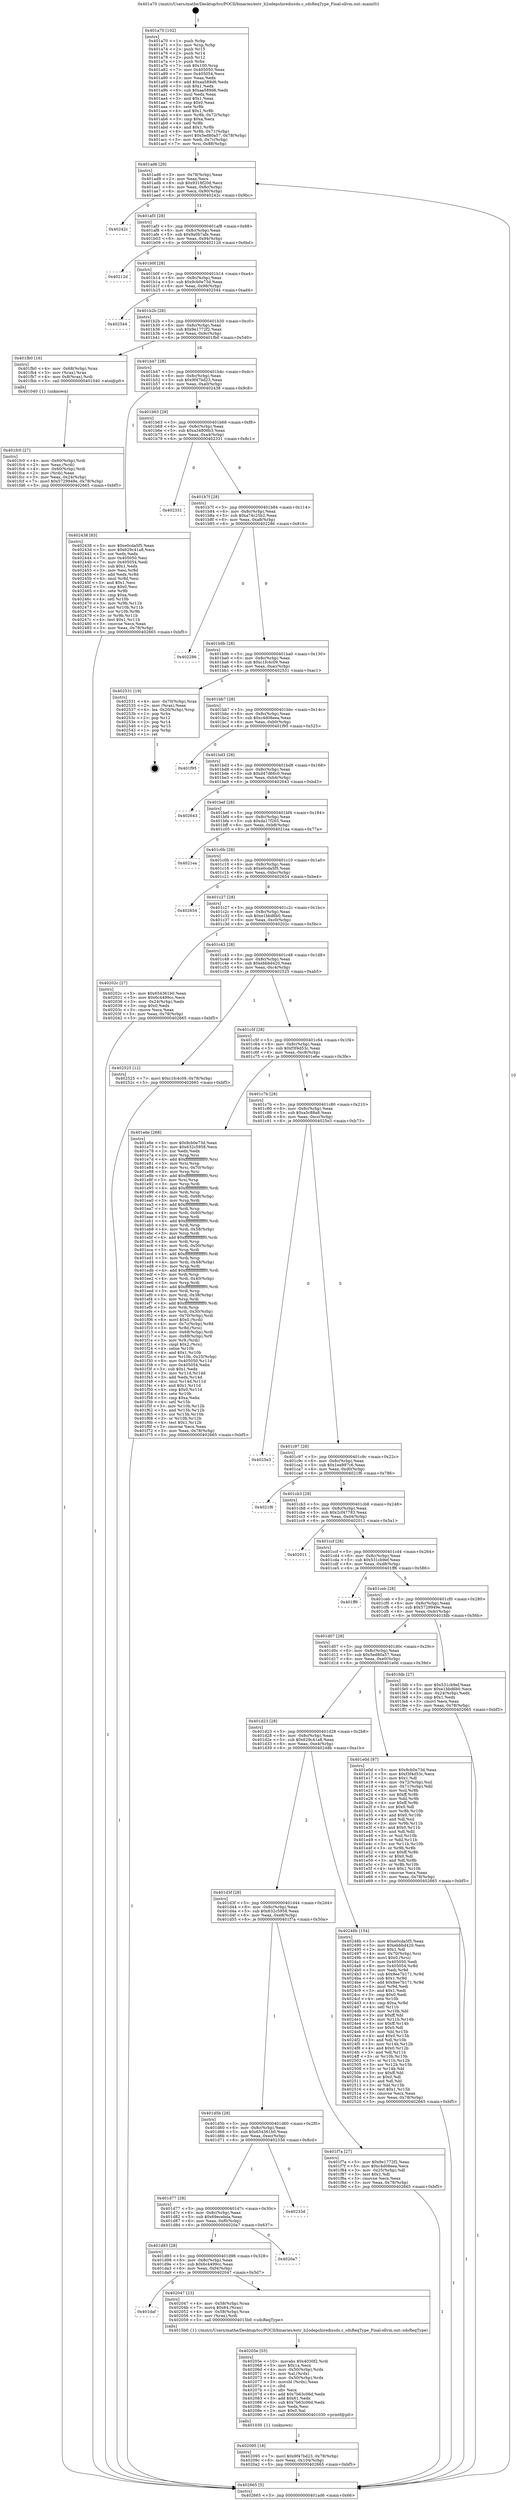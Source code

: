 digraph "0x401a70" {
  label = "0x401a70 (/mnt/c/Users/mathe/Desktop/tcc/POCII/binaries/extr_h2odepshiredissds.c_sdsReqType_Final-ollvm.out::main(0))"
  labelloc = "t"
  node[shape=record]

  Entry [label="",width=0.3,height=0.3,shape=circle,fillcolor=black,style=filled]
  "0x401ad6" [label="{
     0x401ad6 [29]\l
     | [instrs]\l
     &nbsp;&nbsp;0x401ad6 \<+3\>: mov -0x78(%rbp),%eax\l
     &nbsp;&nbsp;0x401ad9 \<+2\>: mov %eax,%ecx\l
     &nbsp;&nbsp;0x401adb \<+6\>: sub $0x9318f20d,%ecx\l
     &nbsp;&nbsp;0x401ae1 \<+6\>: mov %eax,-0x8c(%rbp)\l
     &nbsp;&nbsp;0x401ae7 \<+6\>: mov %ecx,-0x90(%rbp)\l
     &nbsp;&nbsp;0x401aed \<+6\>: je 000000000040242c \<main+0x9bc\>\l
  }"]
  "0x40242c" [label="{
     0x40242c\l
  }", style=dashed]
  "0x401af3" [label="{
     0x401af3 [28]\l
     | [instrs]\l
     &nbsp;&nbsp;0x401af3 \<+5\>: jmp 0000000000401af8 \<main+0x88\>\l
     &nbsp;&nbsp;0x401af8 \<+6\>: mov -0x8c(%rbp),%eax\l
     &nbsp;&nbsp;0x401afe \<+5\>: sub $0x9a0b7afe,%eax\l
     &nbsp;&nbsp;0x401b03 \<+6\>: mov %eax,-0x94(%rbp)\l
     &nbsp;&nbsp;0x401b09 \<+6\>: je 000000000040212d \<main+0x6bd\>\l
  }"]
  Exit [label="",width=0.3,height=0.3,shape=circle,fillcolor=black,style=filled,peripheries=2]
  "0x40212d" [label="{
     0x40212d\l
  }", style=dashed]
  "0x401b0f" [label="{
     0x401b0f [28]\l
     | [instrs]\l
     &nbsp;&nbsp;0x401b0f \<+5\>: jmp 0000000000401b14 \<main+0xa4\>\l
     &nbsp;&nbsp;0x401b14 \<+6\>: mov -0x8c(%rbp),%eax\l
     &nbsp;&nbsp;0x401b1a \<+5\>: sub $0x9cb0e73d,%eax\l
     &nbsp;&nbsp;0x401b1f \<+6\>: mov %eax,-0x98(%rbp)\l
     &nbsp;&nbsp;0x401b25 \<+6\>: je 0000000000402544 \<main+0xad4\>\l
  }"]
  "0x402095" [label="{
     0x402095 [18]\l
     | [instrs]\l
     &nbsp;&nbsp;0x402095 \<+7\>: movl $0x9f47bd23,-0x78(%rbp)\l
     &nbsp;&nbsp;0x40209c \<+6\>: mov %eax,-0x104(%rbp)\l
     &nbsp;&nbsp;0x4020a2 \<+5\>: jmp 0000000000402665 \<main+0xbf5\>\l
  }"]
  "0x402544" [label="{
     0x402544\l
  }", style=dashed]
  "0x401b2b" [label="{
     0x401b2b [28]\l
     | [instrs]\l
     &nbsp;&nbsp;0x401b2b \<+5\>: jmp 0000000000401b30 \<main+0xc0\>\l
     &nbsp;&nbsp;0x401b30 \<+6\>: mov -0x8c(%rbp),%eax\l
     &nbsp;&nbsp;0x401b36 \<+5\>: sub $0x9e1772f2,%eax\l
     &nbsp;&nbsp;0x401b3b \<+6\>: mov %eax,-0x9c(%rbp)\l
     &nbsp;&nbsp;0x401b41 \<+6\>: je 0000000000401fb0 \<main+0x540\>\l
  }"]
  "0x40205e" [label="{
     0x40205e [55]\l
     | [instrs]\l
     &nbsp;&nbsp;0x40205e \<+10\>: movabs $0x4030f2,%rdi\l
     &nbsp;&nbsp;0x402068 \<+5\>: mov $0x1a,%ecx\l
     &nbsp;&nbsp;0x40206d \<+4\>: mov -0x50(%rbp),%rdx\l
     &nbsp;&nbsp;0x402071 \<+2\>: mov %al,(%rdx)\l
     &nbsp;&nbsp;0x402073 \<+4\>: mov -0x50(%rbp),%rdx\l
     &nbsp;&nbsp;0x402077 \<+3\>: movsbl (%rdx),%eax\l
     &nbsp;&nbsp;0x40207a \<+1\>: cltd\l
     &nbsp;&nbsp;0x40207b \<+2\>: idiv %ecx\l
     &nbsp;&nbsp;0x40207d \<+6\>: add $0x7b63c06d,%edx\l
     &nbsp;&nbsp;0x402083 \<+3\>: add $0x61,%edx\l
     &nbsp;&nbsp;0x402086 \<+6\>: sub $0x7b63c06d,%edx\l
     &nbsp;&nbsp;0x40208c \<+2\>: mov %edx,%esi\l
     &nbsp;&nbsp;0x40208e \<+2\>: mov $0x0,%al\l
     &nbsp;&nbsp;0x402090 \<+5\>: call 0000000000401030 \<printf@plt\>\l
     | [calls]\l
     &nbsp;&nbsp;0x401030 \{1\} (unknown)\l
  }"]
  "0x401fb0" [label="{
     0x401fb0 [16]\l
     | [instrs]\l
     &nbsp;&nbsp;0x401fb0 \<+4\>: mov -0x68(%rbp),%rax\l
     &nbsp;&nbsp;0x401fb4 \<+3\>: mov (%rax),%rax\l
     &nbsp;&nbsp;0x401fb7 \<+4\>: mov 0x8(%rax),%rdi\l
     &nbsp;&nbsp;0x401fbb \<+5\>: call 0000000000401040 \<atoi@plt\>\l
     | [calls]\l
     &nbsp;&nbsp;0x401040 \{1\} (unknown)\l
  }"]
  "0x401b47" [label="{
     0x401b47 [28]\l
     | [instrs]\l
     &nbsp;&nbsp;0x401b47 \<+5\>: jmp 0000000000401b4c \<main+0xdc\>\l
     &nbsp;&nbsp;0x401b4c \<+6\>: mov -0x8c(%rbp),%eax\l
     &nbsp;&nbsp;0x401b52 \<+5\>: sub $0x9f47bd23,%eax\l
     &nbsp;&nbsp;0x401b57 \<+6\>: mov %eax,-0xa0(%rbp)\l
     &nbsp;&nbsp;0x401b5d \<+6\>: je 0000000000402438 \<main+0x9c8\>\l
  }"]
  "0x401daf" [label="{
     0x401daf\l
  }", style=dashed]
  "0x402438" [label="{
     0x402438 [83]\l
     | [instrs]\l
     &nbsp;&nbsp;0x402438 \<+5\>: mov $0xe0cda5f5,%eax\l
     &nbsp;&nbsp;0x40243d \<+5\>: mov $0x629c41a8,%ecx\l
     &nbsp;&nbsp;0x402442 \<+2\>: xor %edx,%edx\l
     &nbsp;&nbsp;0x402444 \<+7\>: mov 0x405050,%esi\l
     &nbsp;&nbsp;0x40244b \<+7\>: mov 0x405054,%edi\l
     &nbsp;&nbsp;0x402452 \<+3\>: sub $0x1,%edx\l
     &nbsp;&nbsp;0x402455 \<+3\>: mov %esi,%r8d\l
     &nbsp;&nbsp;0x402458 \<+3\>: add %edx,%r8d\l
     &nbsp;&nbsp;0x40245b \<+4\>: imul %r8d,%esi\l
     &nbsp;&nbsp;0x40245f \<+3\>: and $0x1,%esi\l
     &nbsp;&nbsp;0x402462 \<+3\>: cmp $0x0,%esi\l
     &nbsp;&nbsp;0x402465 \<+4\>: sete %r9b\l
     &nbsp;&nbsp;0x402469 \<+3\>: cmp $0xa,%edi\l
     &nbsp;&nbsp;0x40246c \<+4\>: setl %r10b\l
     &nbsp;&nbsp;0x402470 \<+3\>: mov %r9b,%r11b\l
     &nbsp;&nbsp;0x402473 \<+3\>: and %r10b,%r11b\l
     &nbsp;&nbsp;0x402476 \<+3\>: xor %r10b,%r9b\l
     &nbsp;&nbsp;0x402479 \<+3\>: or %r9b,%r11b\l
     &nbsp;&nbsp;0x40247c \<+4\>: test $0x1,%r11b\l
     &nbsp;&nbsp;0x402480 \<+3\>: cmovne %ecx,%eax\l
     &nbsp;&nbsp;0x402483 \<+3\>: mov %eax,-0x78(%rbp)\l
     &nbsp;&nbsp;0x402486 \<+5\>: jmp 0000000000402665 \<main+0xbf5\>\l
  }"]
  "0x401b63" [label="{
     0x401b63 [28]\l
     | [instrs]\l
     &nbsp;&nbsp;0x401b63 \<+5\>: jmp 0000000000401b68 \<main+0xf8\>\l
     &nbsp;&nbsp;0x401b68 \<+6\>: mov -0x8c(%rbp),%eax\l
     &nbsp;&nbsp;0x401b6e \<+5\>: sub $0xa34806b3,%eax\l
     &nbsp;&nbsp;0x401b73 \<+6\>: mov %eax,-0xa4(%rbp)\l
     &nbsp;&nbsp;0x401b79 \<+6\>: je 0000000000402331 \<main+0x8c1\>\l
  }"]
  "0x402047" [label="{
     0x402047 [23]\l
     | [instrs]\l
     &nbsp;&nbsp;0x402047 \<+4\>: mov -0x58(%rbp),%rax\l
     &nbsp;&nbsp;0x40204b \<+7\>: movq $0x64,(%rax)\l
     &nbsp;&nbsp;0x402052 \<+4\>: mov -0x58(%rbp),%rax\l
     &nbsp;&nbsp;0x402056 \<+3\>: mov (%rax),%rdi\l
     &nbsp;&nbsp;0x402059 \<+5\>: call 00000000004015b0 \<sdsReqType\>\l
     | [calls]\l
     &nbsp;&nbsp;0x4015b0 \{1\} (/mnt/c/Users/mathe/Desktop/tcc/POCII/binaries/extr_h2odepshiredissds.c_sdsReqType_Final-ollvm.out::sdsReqType)\l
  }"]
  "0x402331" [label="{
     0x402331\l
  }", style=dashed]
  "0x401b7f" [label="{
     0x401b7f [28]\l
     | [instrs]\l
     &nbsp;&nbsp;0x401b7f \<+5\>: jmp 0000000000401b84 \<main+0x114\>\l
     &nbsp;&nbsp;0x401b84 \<+6\>: mov -0x8c(%rbp),%eax\l
     &nbsp;&nbsp;0x401b8a \<+5\>: sub $0xa74c25b2,%eax\l
     &nbsp;&nbsp;0x401b8f \<+6\>: mov %eax,-0xa8(%rbp)\l
     &nbsp;&nbsp;0x401b95 \<+6\>: je 0000000000402286 \<main+0x816\>\l
  }"]
  "0x401d93" [label="{
     0x401d93 [28]\l
     | [instrs]\l
     &nbsp;&nbsp;0x401d93 \<+5\>: jmp 0000000000401d98 \<main+0x328\>\l
     &nbsp;&nbsp;0x401d98 \<+6\>: mov -0x8c(%rbp),%eax\l
     &nbsp;&nbsp;0x401d9e \<+5\>: sub $0x6c4499cc,%eax\l
     &nbsp;&nbsp;0x401da3 \<+6\>: mov %eax,-0xf4(%rbp)\l
     &nbsp;&nbsp;0x401da9 \<+6\>: je 0000000000402047 \<main+0x5d7\>\l
  }"]
  "0x402286" [label="{
     0x402286\l
  }", style=dashed]
  "0x401b9b" [label="{
     0x401b9b [28]\l
     | [instrs]\l
     &nbsp;&nbsp;0x401b9b \<+5\>: jmp 0000000000401ba0 \<main+0x130\>\l
     &nbsp;&nbsp;0x401ba0 \<+6\>: mov -0x8c(%rbp),%eax\l
     &nbsp;&nbsp;0x401ba6 \<+5\>: sub $0xc1fc4c09,%eax\l
     &nbsp;&nbsp;0x401bab \<+6\>: mov %eax,-0xac(%rbp)\l
     &nbsp;&nbsp;0x401bb1 \<+6\>: je 0000000000402531 \<main+0xac1\>\l
  }"]
  "0x4020a7" [label="{
     0x4020a7\l
  }", style=dashed]
  "0x402531" [label="{
     0x402531 [19]\l
     | [instrs]\l
     &nbsp;&nbsp;0x402531 \<+4\>: mov -0x70(%rbp),%rax\l
     &nbsp;&nbsp;0x402535 \<+2\>: mov (%rax),%eax\l
     &nbsp;&nbsp;0x402537 \<+4\>: lea -0x20(%rbp),%rsp\l
     &nbsp;&nbsp;0x40253b \<+1\>: pop %rbx\l
     &nbsp;&nbsp;0x40253c \<+2\>: pop %r12\l
     &nbsp;&nbsp;0x40253e \<+2\>: pop %r14\l
     &nbsp;&nbsp;0x402540 \<+2\>: pop %r15\l
     &nbsp;&nbsp;0x402542 \<+1\>: pop %rbp\l
     &nbsp;&nbsp;0x402543 \<+1\>: ret\l
  }"]
  "0x401bb7" [label="{
     0x401bb7 [28]\l
     | [instrs]\l
     &nbsp;&nbsp;0x401bb7 \<+5\>: jmp 0000000000401bbc \<main+0x14c\>\l
     &nbsp;&nbsp;0x401bbc \<+6\>: mov -0x8c(%rbp),%eax\l
     &nbsp;&nbsp;0x401bc2 \<+5\>: sub $0xc4d08eea,%eax\l
     &nbsp;&nbsp;0x401bc7 \<+6\>: mov %eax,-0xb0(%rbp)\l
     &nbsp;&nbsp;0x401bcd \<+6\>: je 0000000000401f95 \<main+0x525\>\l
  }"]
  "0x401d77" [label="{
     0x401d77 [28]\l
     | [instrs]\l
     &nbsp;&nbsp;0x401d77 \<+5\>: jmp 0000000000401d7c \<main+0x30c\>\l
     &nbsp;&nbsp;0x401d7c \<+6\>: mov -0x8c(%rbp),%eax\l
     &nbsp;&nbsp;0x401d82 \<+5\>: sub $0x69ecebda,%eax\l
     &nbsp;&nbsp;0x401d87 \<+6\>: mov %eax,-0xf0(%rbp)\l
     &nbsp;&nbsp;0x401d8d \<+6\>: je 00000000004020a7 \<main+0x637\>\l
  }"]
  "0x401f95" [label="{
     0x401f95\l
  }", style=dashed]
  "0x401bd3" [label="{
     0x401bd3 [28]\l
     | [instrs]\l
     &nbsp;&nbsp;0x401bd3 \<+5\>: jmp 0000000000401bd8 \<main+0x168\>\l
     &nbsp;&nbsp;0x401bd8 \<+6\>: mov -0x8c(%rbp),%eax\l
     &nbsp;&nbsp;0x401bde \<+5\>: sub $0xd47d66c0,%eax\l
     &nbsp;&nbsp;0x401be3 \<+6\>: mov %eax,-0xb4(%rbp)\l
     &nbsp;&nbsp;0x401be9 \<+6\>: je 0000000000402643 \<main+0xbd3\>\l
  }"]
  "0x40233d" [label="{
     0x40233d\l
  }", style=dashed]
  "0x402643" [label="{
     0x402643\l
  }", style=dashed]
  "0x401bef" [label="{
     0x401bef [28]\l
     | [instrs]\l
     &nbsp;&nbsp;0x401bef \<+5\>: jmp 0000000000401bf4 \<main+0x184\>\l
     &nbsp;&nbsp;0x401bf4 \<+6\>: mov -0x8c(%rbp),%eax\l
     &nbsp;&nbsp;0x401bfa \<+5\>: sub $0xda17f265,%eax\l
     &nbsp;&nbsp;0x401bff \<+6\>: mov %eax,-0xb8(%rbp)\l
     &nbsp;&nbsp;0x401c05 \<+6\>: je 00000000004021ea \<main+0x77a\>\l
  }"]
  "0x401fc0" [label="{
     0x401fc0 [27]\l
     | [instrs]\l
     &nbsp;&nbsp;0x401fc0 \<+4\>: mov -0x60(%rbp),%rdi\l
     &nbsp;&nbsp;0x401fc4 \<+2\>: mov %eax,(%rdi)\l
     &nbsp;&nbsp;0x401fc6 \<+4\>: mov -0x60(%rbp),%rdi\l
     &nbsp;&nbsp;0x401fca \<+2\>: mov (%rdi),%eax\l
     &nbsp;&nbsp;0x401fcc \<+3\>: mov %eax,-0x24(%rbp)\l
     &nbsp;&nbsp;0x401fcf \<+7\>: movl $0x5729949e,-0x78(%rbp)\l
     &nbsp;&nbsp;0x401fd6 \<+5\>: jmp 0000000000402665 \<main+0xbf5\>\l
  }"]
  "0x4021ea" [label="{
     0x4021ea\l
  }", style=dashed]
  "0x401c0b" [label="{
     0x401c0b [28]\l
     | [instrs]\l
     &nbsp;&nbsp;0x401c0b \<+5\>: jmp 0000000000401c10 \<main+0x1a0\>\l
     &nbsp;&nbsp;0x401c10 \<+6\>: mov -0x8c(%rbp),%eax\l
     &nbsp;&nbsp;0x401c16 \<+5\>: sub $0xe0cda5f5,%eax\l
     &nbsp;&nbsp;0x401c1b \<+6\>: mov %eax,-0xbc(%rbp)\l
     &nbsp;&nbsp;0x401c21 \<+6\>: je 0000000000402654 \<main+0xbe4\>\l
  }"]
  "0x401d5b" [label="{
     0x401d5b [28]\l
     | [instrs]\l
     &nbsp;&nbsp;0x401d5b \<+5\>: jmp 0000000000401d60 \<main+0x2f0\>\l
     &nbsp;&nbsp;0x401d60 \<+6\>: mov -0x8c(%rbp),%eax\l
     &nbsp;&nbsp;0x401d66 \<+5\>: sub $0x654361b0,%eax\l
     &nbsp;&nbsp;0x401d6b \<+6\>: mov %eax,-0xec(%rbp)\l
     &nbsp;&nbsp;0x401d71 \<+6\>: je 000000000040233d \<main+0x8cd\>\l
  }"]
  "0x402654" [label="{
     0x402654\l
  }", style=dashed]
  "0x401c27" [label="{
     0x401c27 [28]\l
     | [instrs]\l
     &nbsp;&nbsp;0x401c27 \<+5\>: jmp 0000000000401c2c \<main+0x1bc\>\l
     &nbsp;&nbsp;0x401c2c \<+6\>: mov -0x8c(%rbp),%eax\l
     &nbsp;&nbsp;0x401c32 \<+5\>: sub $0xe1bbd6b0,%eax\l
     &nbsp;&nbsp;0x401c37 \<+6\>: mov %eax,-0xc0(%rbp)\l
     &nbsp;&nbsp;0x401c3d \<+6\>: je 000000000040202c \<main+0x5bc\>\l
  }"]
  "0x401f7a" [label="{
     0x401f7a [27]\l
     | [instrs]\l
     &nbsp;&nbsp;0x401f7a \<+5\>: mov $0x9e1772f2,%eax\l
     &nbsp;&nbsp;0x401f7f \<+5\>: mov $0xc4d08eea,%ecx\l
     &nbsp;&nbsp;0x401f84 \<+3\>: mov -0x25(%rbp),%dl\l
     &nbsp;&nbsp;0x401f87 \<+3\>: test $0x1,%dl\l
     &nbsp;&nbsp;0x401f8a \<+3\>: cmovne %ecx,%eax\l
     &nbsp;&nbsp;0x401f8d \<+3\>: mov %eax,-0x78(%rbp)\l
     &nbsp;&nbsp;0x401f90 \<+5\>: jmp 0000000000402665 \<main+0xbf5\>\l
  }"]
  "0x40202c" [label="{
     0x40202c [27]\l
     | [instrs]\l
     &nbsp;&nbsp;0x40202c \<+5\>: mov $0x654361b0,%eax\l
     &nbsp;&nbsp;0x402031 \<+5\>: mov $0x6c4499cc,%ecx\l
     &nbsp;&nbsp;0x402036 \<+3\>: mov -0x24(%rbp),%edx\l
     &nbsp;&nbsp;0x402039 \<+3\>: cmp $0x0,%edx\l
     &nbsp;&nbsp;0x40203c \<+3\>: cmove %ecx,%eax\l
     &nbsp;&nbsp;0x40203f \<+3\>: mov %eax,-0x78(%rbp)\l
     &nbsp;&nbsp;0x402042 \<+5\>: jmp 0000000000402665 \<main+0xbf5\>\l
  }"]
  "0x401c43" [label="{
     0x401c43 [28]\l
     | [instrs]\l
     &nbsp;&nbsp;0x401c43 \<+5\>: jmp 0000000000401c48 \<main+0x1d8\>\l
     &nbsp;&nbsp;0x401c48 \<+6\>: mov -0x8c(%rbp),%eax\l
     &nbsp;&nbsp;0x401c4e \<+5\>: sub $0xebbbd420,%eax\l
     &nbsp;&nbsp;0x401c53 \<+6\>: mov %eax,-0xc4(%rbp)\l
     &nbsp;&nbsp;0x401c59 \<+6\>: je 0000000000402525 \<main+0xab5\>\l
  }"]
  "0x401d3f" [label="{
     0x401d3f [28]\l
     | [instrs]\l
     &nbsp;&nbsp;0x401d3f \<+5\>: jmp 0000000000401d44 \<main+0x2d4\>\l
     &nbsp;&nbsp;0x401d44 \<+6\>: mov -0x8c(%rbp),%eax\l
     &nbsp;&nbsp;0x401d4a \<+5\>: sub $0x632c5958,%eax\l
     &nbsp;&nbsp;0x401d4f \<+6\>: mov %eax,-0xe8(%rbp)\l
     &nbsp;&nbsp;0x401d55 \<+6\>: je 0000000000401f7a \<main+0x50a\>\l
  }"]
  "0x402525" [label="{
     0x402525 [12]\l
     | [instrs]\l
     &nbsp;&nbsp;0x402525 \<+7\>: movl $0xc1fc4c09,-0x78(%rbp)\l
     &nbsp;&nbsp;0x40252c \<+5\>: jmp 0000000000402665 \<main+0xbf5\>\l
  }"]
  "0x401c5f" [label="{
     0x401c5f [28]\l
     | [instrs]\l
     &nbsp;&nbsp;0x401c5f \<+5\>: jmp 0000000000401c64 \<main+0x1f4\>\l
     &nbsp;&nbsp;0x401c64 \<+6\>: mov -0x8c(%rbp),%eax\l
     &nbsp;&nbsp;0x401c6a \<+5\>: sub $0xf3f4d53c,%eax\l
     &nbsp;&nbsp;0x401c6f \<+6\>: mov %eax,-0xc8(%rbp)\l
     &nbsp;&nbsp;0x401c75 \<+6\>: je 0000000000401e6e \<main+0x3fe\>\l
  }"]
  "0x40248b" [label="{
     0x40248b [154]\l
     | [instrs]\l
     &nbsp;&nbsp;0x40248b \<+5\>: mov $0xe0cda5f5,%eax\l
     &nbsp;&nbsp;0x402490 \<+5\>: mov $0xebbbd420,%ecx\l
     &nbsp;&nbsp;0x402495 \<+2\>: mov $0x1,%dl\l
     &nbsp;&nbsp;0x402497 \<+4\>: mov -0x70(%rbp),%rsi\l
     &nbsp;&nbsp;0x40249b \<+6\>: movl $0x0,(%rsi)\l
     &nbsp;&nbsp;0x4024a1 \<+7\>: mov 0x405050,%edi\l
     &nbsp;&nbsp;0x4024a8 \<+8\>: mov 0x405054,%r8d\l
     &nbsp;&nbsp;0x4024b0 \<+3\>: mov %edi,%r9d\l
     &nbsp;&nbsp;0x4024b3 \<+7\>: sub $0x8ee7b171,%r9d\l
     &nbsp;&nbsp;0x4024ba \<+4\>: sub $0x1,%r9d\l
     &nbsp;&nbsp;0x4024be \<+7\>: add $0x8ee7b171,%r9d\l
     &nbsp;&nbsp;0x4024c5 \<+4\>: imul %r9d,%edi\l
     &nbsp;&nbsp;0x4024c9 \<+3\>: and $0x1,%edi\l
     &nbsp;&nbsp;0x4024cc \<+3\>: cmp $0x0,%edi\l
     &nbsp;&nbsp;0x4024cf \<+4\>: sete %r10b\l
     &nbsp;&nbsp;0x4024d3 \<+4\>: cmp $0xa,%r8d\l
     &nbsp;&nbsp;0x4024d7 \<+4\>: setl %r11b\l
     &nbsp;&nbsp;0x4024db \<+3\>: mov %r10b,%bl\l
     &nbsp;&nbsp;0x4024de \<+3\>: xor $0xff,%bl\l
     &nbsp;&nbsp;0x4024e1 \<+3\>: mov %r11b,%r14b\l
     &nbsp;&nbsp;0x4024e4 \<+4\>: xor $0xff,%r14b\l
     &nbsp;&nbsp;0x4024e8 \<+3\>: xor $0x0,%dl\l
     &nbsp;&nbsp;0x4024eb \<+3\>: mov %bl,%r15b\l
     &nbsp;&nbsp;0x4024ee \<+4\>: and $0x0,%r15b\l
     &nbsp;&nbsp;0x4024f2 \<+3\>: and %dl,%r10b\l
     &nbsp;&nbsp;0x4024f5 \<+3\>: mov %r14b,%r12b\l
     &nbsp;&nbsp;0x4024f8 \<+4\>: and $0x0,%r12b\l
     &nbsp;&nbsp;0x4024fc \<+3\>: and %dl,%r11b\l
     &nbsp;&nbsp;0x4024ff \<+3\>: or %r10b,%r15b\l
     &nbsp;&nbsp;0x402502 \<+3\>: or %r11b,%r12b\l
     &nbsp;&nbsp;0x402505 \<+3\>: xor %r12b,%r15b\l
     &nbsp;&nbsp;0x402508 \<+3\>: or %r14b,%bl\l
     &nbsp;&nbsp;0x40250b \<+3\>: xor $0xff,%bl\l
     &nbsp;&nbsp;0x40250e \<+3\>: or $0x0,%dl\l
     &nbsp;&nbsp;0x402511 \<+2\>: and %dl,%bl\l
     &nbsp;&nbsp;0x402513 \<+3\>: or %bl,%r15b\l
     &nbsp;&nbsp;0x402516 \<+4\>: test $0x1,%r15b\l
     &nbsp;&nbsp;0x40251a \<+3\>: cmovne %ecx,%eax\l
     &nbsp;&nbsp;0x40251d \<+3\>: mov %eax,-0x78(%rbp)\l
     &nbsp;&nbsp;0x402520 \<+5\>: jmp 0000000000402665 \<main+0xbf5\>\l
  }"]
  "0x401e6e" [label="{
     0x401e6e [268]\l
     | [instrs]\l
     &nbsp;&nbsp;0x401e6e \<+5\>: mov $0x9cb0e73d,%eax\l
     &nbsp;&nbsp;0x401e73 \<+5\>: mov $0x632c5958,%ecx\l
     &nbsp;&nbsp;0x401e78 \<+2\>: xor %edx,%edx\l
     &nbsp;&nbsp;0x401e7a \<+3\>: mov %rsp,%rsi\l
     &nbsp;&nbsp;0x401e7d \<+4\>: add $0xfffffffffffffff0,%rsi\l
     &nbsp;&nbsp;0x401e81 \<+3\>: mov %rsi,%rsp\l
     &nbsp;&nbsp;0x401e84 \<+4\>: mov %rsi,-0x70(%rbp)\l
     &nbsp;&nbsp;0x401e88 \<+3\>: mov %rsp,%rsi\l
     &nbsp;&nbsp;0x401e8b \<+4\>: add $0xfffffffffffffff0,%rsi\l
     &nbsp;&nbsp;0x401e8f \<+3\>: mov %rsi,%rsp\l
     &nbsp;&nbsp;0x401e92 \<+3\>: mov %rsp,%rdi\l
     &nbsp;&nbsp;0x401e95 \<+4\>: add $0xfffffffffffffff0,%rdi\l
     &nbsp;&nbsp;0x401e99 \<+3\>: mov %rdi,%rsp\l
     &nbsp;&nbsp;0x401e9c \<+4\>: mov %rdi,-0x68(%rbp)\l
     &nbsp;&nbsp;0x401ea0 \<+3\>: mov %rsp,%rdi\l
     &nbsp;&nbsp;0x401ea3 \<+4\>: add $0xfffffffffffffff0,%rdi\l
     &nbsp;&nbsp;0x401ea7 \<+3\>: mov %rdi,%rsp\l
     &nbsp;&nbsp;0x401eaa \<+4\>: mov %rdi,-0x60(%rbp)\l
     &nbsp;&nbsp;0x401eae \<+3\>: mov %rsp,%rdi\l
     &nbsp;&nbsp;0x401eb1 \<+4\>: add $0xfffffffffffffff0,%rdi\l
     &nbsp;&nbsp;0x401eb5 \<+3\>: mov %rdi,%rsp\l
     &nbsp;&nbsp;0x401eb8 \<+4\>: mov %rdi,-0x58(%rbp)\l
     &nbsp;&nbsp;0x401ebc \<+3\>: mov %rsp,%rdi\l
     &nbsp;&nbsp;0x401ebf \<+4\>: add $0xfffffffffffffff0,%rdi\l
     &nbsp;&nbsp;0x401ec3 \<+3\>: mov %rdi,%rsp\l
     &nbsp;&nbsp;0x401ec6 \<+4\>: mov %rdi,-0x50(%rbp)\l
     &nbsp;&nbsp;0x401eca \<+3\>: mov %rsp,%rdi\l
     &nbsp;&nbsp;0x401ecd \<+4\>: add $0xfffffffffffffff0,%rdi\l
     &nbsp;&nbsp;0x401ed1 \<+3\>: mov %rdi,%rsp\l
     &nbsp;&nbsp;0x401ed4 \<+4\>: mov %rdi,-0x48(%rbp)\l
     &nbsp;&nbsp;0x401ed8 \<+3\>: mov %rsp,%rdi\l
     &nbsp;&nbsp;0x401edb \<+4\>: add $0xfffffffffffffff0,%rdi\l
     &nbsp;&nbsp;0x401edf \<+3\>: mov %rdi,%rsp\l
     &nbsp;&nbsp;0x401ee2 \<+4\>: mov %rdi,-0x40(%rbp)\l
     &nbsp;&nbsp;0x401ee6 \<+3\>: mov %rsp,%rdi\l
     &nbsp;&nbsp;0x401ee9 \<+4\>: add $0xfffffffffffffff0,%rdi\l
     &nbsp;&nbsp;0x401eed \<+3\>: mov %rdi,%rsp\l
     &nbsp;&nbsp;0x401ef0 \<+4\>: mov %rdi,-0x38(%rbp)\l
     &nbsp;&nbsp;0x401ef4 \<+3\>: mov %rsp,%rdi\l
     &nbsp;&nbsp;0x401ef7 \<+4\>: add $0xfffffffffffffff0,%rdi\l
     &nbsp;&nbsp;0x401efb \<+3\>: mov %rdi,%rsp\l
     &nbsp;&nbsp;0x401efe \<+4\>: mov %rdi,-0x30(%rbp)\l
     &nbsp;&nbsp;0x401f02 \<+4\>: mov -0x70(%rbp),%rdi\l
     &nbsp;&nbsp;0x401f06 \<+6\>: movl $0x0,(%rdi)\l
     &nbsp;&nbsp;0x401f0c \<+4\>: mov -0x7c(%rbp),%r8d\l
     &nbsp;&nbsp;0x401f10 \<+3\>: mov %r8d,(%rsi)\l
     &nbsp;&nbsp;0x401f13 \<+4\>: mov -0x68(%rbp),%rdi\l
     &nbsp;&nbsp;0x401f17 \<+7\>: mov -0x88(%rbp),%r9\l
     &nbsp;&nbsp;0x401f1e \<+3\>: mov %r9,(%rdi)\l
     &nbsp;&nbsp;0x401f21 \<+3\>: cmpl $0x2,(%rsi)\l
     &nbsp;&nbsp;0x401f24 \<+4\>: setne %r10b\l
     &nbsp;&nbsp;0x401f28 \<+4\>: and $0x1,%r10b\l
     &nbsp;&nbsp;0x401f2c \<+4\>: mov %r10b,-0x25(%rbp)\l
     &nbsp;&nbsp;0x401f30 \<+8\>: mov 0x405050,%r11d\l
     &nbsp;&nbsp;0x401f38 \<+7\>: mov 0x405054,%ebx\l
     &nbsp;&nbsp;0x401f3f \<+3\>: sub $0x1,%edx\l
     &nbsp;&nbsp;0x401f42 \<+3\>: mov %r11d,%r14d\l
     &nbsp;&nbsp;0x401f45 \<+3\>: add %edx,%r14d\l
     &nbsp;&nbsp;0x401f48 \<+4\>: imul %r14d,%r11d\l
     &nbsp;&nbsp;0x401f4c \<+4\>: and $0x1,%r11d\l
     &nbsp;&nbsp;0x401f50 \<+4\>: cmp $0x0,%r11d\l
     &nbsp;&nbsp;0x401f54 \<+4\>: sete %r10b\l
     &nbsp;&nbsp;0x401f58 \<+3\>: cmp $0xa,%ebx\l
     &nbsp;&nbsp;0x401f5b \<+4\>: setl %r15b\l
     &nbsp;&nbsp;0x401f5f \<+3\>: mov %r10b,%r12b\l
     &nbsp;&nbsp;0x401f62 \<+3\>: and %r15b,%r12b\l
     &nbsp;&nbsp;0x401f65 \<+3\>: xor %r15b,%r10b\l
     &nbsp;&nbsp;0x401f68 \<+3\>: or %r10b,%r12b\l
     &nbsp;&nbsp;0x401f6b \<+4\>: test $0x1,%r12b\l
     &nbsp;&nbsp;0x401f6f \<+3\>: cmovne %ecx,%eax\l
     &nbsp;&nbsp;0x401f72 \<+3\>: mov %eax,-0x78(%rbp)\l
     &nbsp;&nbsp;0x401f75 \<+5\>: jmp 0000000000402665 \<main+0xbf5\>\l
  }"]
  "0x401c7b" [label="{
     0x401c7b [28]\l
     | [instrs]\l
     &nbsp;&nbsp;0x401c7b \<+5\>: jmp 0000000000401c80 \<main+0x210\>\l
     &nbsp;&nbsp;0x401c80 \<+6\>: mov -0x8c(%rbp),%eax\l
     &nbsp;&nbsp;0x401c86 \<+5\>: sub $0xa5c88a8,%eax\l
     &nbsp;&nbsp;0x401c8b \<+6\>: mov %eax,-0xcc(%rbp)\l
     &nbsp;&nbsp;0x401c91 \<+6\>: je 00000000004025e3 \<main+0xb73\>\l
  }"]
  "0x401a70" [label="{
     0x401a70 [102]\l
     | [instrs]\l
     &nbsp;&nbsp;0x401a70 \<+1\>: push %rbp\l
     &nbsp;&nbsp;0x401a71 \<+3\>: mov %rsp,%rbp\l
     &nbsp;&nbsp;0x401a74 \<+2\>: push %r15\l
     &nbsp;&nbsp;0x401a76 \<+2\>: push %r14\l
     &nbsp;&nbsp;0x401a78 \<+2\>: push %r12\l
     &nbsp;&nbsp;0x401a7a \<+1\>: push %rbx\l
     &nbsp;&nbsp;0x401a7b \<+7\>: sub $0x100,%rsp\l
     &nbsp;&nbsp;0x401a82 \<+7\>: mov 0x405050,%eax\l
     &nbsp;&nbsp;0x401a89 \<+7\>: mov 0x405054,%ecx\l
     &nbsp;&nbsp;0x401a90 \<+2\>: mov %eax,%edx\l
     &nbsp;&nbsp;0x401a92 \<+6\>: add $0xaa589d6,%edx\l
     &nbsp;&nbsp;0x401a98 \<+3\>: sub $0x1,%edx\l
     &nbsp;&nbsp;0x401a9b \<+6\>: sub $0xaa589d6,%edx\l
     &nbsp;&nbsp;0x401aa1 \<+3\>: imul %edx,%eax\l
     &nbsp;&nbsp;0x401aa4 \<+3\>: and $0x1,%eax\l
     &nbsp;&nbsp;0x401aa7 \<+3\>: cmp $0x0,%eax\l
     &nbsp;&nbsp;0x401aaa \<+4\>: sete %r8b\l
     &nbsp;&nbsp;0x401aae \<+4\>: and $0x1,%r8b\l
     &nbsp;&nbsp;0x401ab2 \<+4\>: mov %r8b,-0x72(%rbp)\l
     &nbsp;&nbsp;0x401ab6 \<+3\>: cmp $0xa,%ecx\l
     &nbsp;&nbsp;0x401ab9 \<+4\>: setl %r8b\l
     &nbsp;&nbsp;0x401abd \<+4\>: and $0x1,%r8b\l
     &nbsp;&nbsp;0x401ac1 \<+4\>: mov %r8b,-0x71(%rbp)\l
     &nbsp;&nbsp;0x401ac5 \<+7\>: movl $0x5ed80a57,-0x78(%rbp)\l
     &nbsp;&nbsp;0x401acc \<+3\>: mov %edi,-0x7c(%rbp)\l
     &nbsp;&nbsp;0x401acf \<+7\>: mov %rsi,-0x88(%rbp)\l
  }"]
  "0x4025e3" [label="{
     0x4025e3\l
  }", style=dashed]
  "0x401c97" [label="{
     0x401c97 [28]\l
     | [instrs]\l
     &nbsp;&nbsp;0x401c97 \<+5\>: jmp 0000000000401c9c \<main+0x22c\>\l
     &nbsp;&nbsp;0x401c9c \<+6\>: mov -0x8c(%rbp),%eax\l
     &nbsp;&nbsp;0x401ca2 \<+5\>: sub $0x1ea997c6,%eax\l
     &nbsp;&nbsp;0x401ca7 \<+6\>: mov %eax,-0xd0(%rbp)\l
     &nbsp;&nbsp;0x401cad \<+6\>: je 00000000004021f6 \<main+0x786\>\l
  }"]
  "0x402665" [label="{
     0x402665 [5]\l
     | [instrs]\l
     &nbsp;&nbsp;0x402665 \<+5\>: jmp 0000000000401ad6 \<main+0x66\>\l
  }"]
  "0x4021f6" [label="{
     0x4021f6\l
  }", style=dashed]
  "0x401cb3" [label="{
     0x401cb3 [28]\l
     | [instrs]\l
     &nbsp;&nbsp;0x401cb3 \<+5\>: jmp 0000000000401cb8 \<main+0x248\>\l
     &nbsp;&nbsp;0x401cb8 \<+6\>: mov -0x8c(%rbp),%eax\l
     &nbsp;&nbsp;0x401cbe \<+5\>: sub $0x2cf47783,%eax\l
     &nbsp;&nbsp;0x401cc3 \<+6\>: mov %eax,-0xd4(%rbp)\l
     &nbsp;&nbsp;0x401cc9 \<+6\>: je 0000000000402011 \<main+0x5a1\>\l
  }"]
  "0x401d23" [label="{
     0x401d23 [28]\l
     | [instrs]\l
     &nbsp;&nbsp;0x401d23 \<+5\>: jmp 0000000000401d28 \<main+0x2b8\>\l
     &nbsp;&nbsp;0x401d28 \<+6\>: mov -0x8c(%rbp),%eax\l
     &nbsp;&nbsp;0x401d2e \<+5\>: sub $0x629c41a8,%eax\l
     &nbsp;&nbsp;0x401d33 \<+6\>: mov %eax,-0xe4(%rbp)\l
     &nbsp;&nbsp;0x401d39 \<+6\>: je 000000000040248b \<main+0xa1b\>\l
  }"]
  "0x402011" [label="{
     0x402011\l
  }", style=dashed]
  "0x401ccf" [label="{
     0x401ccf [28]\l
     | [instrs]\l
     &nbsp;&nbsp;0x401ccf \<+5\>: jmp 0000000000401cd4 \<main+0x264\>\l
     &nbsp;&nbsp;0x401cd4 \<+6\>: mov -0x8c(%rbp),%eax\l
     &nbsp;&nbsp;0x401cda \<+5\>: sub $0x531cb9ef,%eax\l
     &nbsp;&nbsp;0x401cdf \<+6\>: mov %eax,-0xd8(%rbp)\l
     &nbsp;&nbsp;0x401ce5 \<+6\>: je 0000000000401ff6 \<main+0x586\>\l
  }"]
  "0x401e0d" [label="{
     0x401e0d [97]\l
     | [instrs]\l
     &nbsp;&nbsp;0x401e0d \<+5\>: mov $0x9cb0e73d,%eax\l
     &nbsp;&nbsp;0x401e12 \<+5\>: mov $0xf3f4d53c,%ecx\l
     &nbsp;&nbsp;0x401e17 \<+2\>: mov $0x1,%dl\l
     &nbsp;&nbsp;0x401e19 \<+4\>: mov -0x72(%rbp),%sil\l
     &nbsp;&nbsp;0x401e1d \<+4\>: mov -0x71(%rbp),%dil\l
     &nbsp;&nbsp;0x401e21 \<+3\>: mov %sil,%r8b\l
     &nbsp;&nbsp;0x401e24 \<+4\>: xor $0xff,%r8b\l
     &nbsp;&nbsp;0x401e28 \<+3\>: mov %dil,%r9b\l
     &nbsp;&nbsp;0x401e2b \<+4\>: xor $0xff,%r9b\l
     &nbsp;&nbsp;0x401e2f \<+3\>: xor $0x0,%dl\l
     &nbsp;&nbsp;0x401e32 \<+3\>: mov %r8b,%r10b\l
     &nbsp;&nbsp;0x401e35 \<+4\>: and $0x0,%r10b\l
     &nbsp;&nbsp;0x401e39 \<+3\>: and %dl,%sil\l
     &nbsp;&nbsp;0x401e3c \<+3\>: mov %r9b,%r11b\l
     &nbsp;&nbsp;0x401e3f \<+4\>: and $0x0,%r11b\l
     &nbsp;&nbsp;0x401e43 \<+3\>: and %dl,%dil\l
     &nbsp;&nbsp;0x401e46 \<+3\>: or %sil,%r10b\l
     &nbsp;&nbsp;0x401e49 \<+3\>: or %dil,%r11b\l
     &nbsp;&nbsp;0x401e4c \<+3\>: xor %r11b,%r10b\l
     &nbsp;&nbsp;0x401e4f \<+3\>: or %r9b,%r8b\l
     &nbsp;&nbsp;0x401e52 \<+4\>: xor $0xff,%r8b\l
     &nbsp;&nbsp;0x401e56 \<+3\>: or $0x0,%dl\l
     &nbsp;&nbsp;0x401e59 \<+3\>: and %dl,%r8b\l
     &nbsp;&nbsp;0x401e5c \<+3\>: or %r8b,%r10b\l
     &nbsp;&nbsp;0x401e5f \<+4\>: test $0x1,%r10b\l
     &nbsp;&nbsp;0x401e63 \<+3\>: cmovne %ecx,%eax\l
     &nbsp;&nbsp;0x401e66 \<+3\>: mov %eax,-0x78(%rbp)\l
     &nbsp;&nbsp;0x401e69 \<+5\>: jmp 0000000000402665 \<main+0xbf5\>\l
  }"]
  "0x401ff6" [label="{
     0x401ff6\l
  }", style=dashed]
  "0x401ceb" [label="{
     0x401ceb [28]\l
     | [instrs]\l
     &nbsp;&nbsp;0x401ceb \<+5\>: jmp 0000000000401cf0 \<main+0x280\>\l
     &nbsp;&nbsp;0x401cf0 \<+6\>: mov -0x8c(%rbp),%eax\l
     &nbsp;&nbsp;0x401cf6 \<+5\>: sub $0x5729949e,%eax\l
     &nbsp;&nbsp;0x401cfb \<+6\>: mov %eax,-0xdc(%rbp)\l
     &nbsp;&nbsp;0x401d01 \<+6\>: je 0000000000401fdb \<main+0x56b\>\l
  }"]
  "0x401d07" [label="{
     0x401d07 [28]\l
     | [instrs]\l
     &nbsp;&nbsp;0x401d07 \<+5\>: jmp 0000000000401d0c \<main+0x29c\>\l
     &nbsp;&nbsp;0x401d0c \<+6\>: mov -0x8c(%rbp),%eax\l
     &nbsp;&nbsp;0x401d12 \<+5\>: sub $0x5ed80a57,%eax\l
     &nbsp;&nbsp;0x401d17 \<+6\>: mov %eax,-0xe0(%rbp)\l
     &nbsp;&nbsp;0x401d1d \<+6\>: je 0000000000401e0d \<main+0x39d\>\l
  }"]
  "0x401fdb" [label="{
     0x401fdb [27]\l
     | [instrs]\l
     &nbsp;&nbsp;0x401fdb \<+5\>: mov $0x531cb9ef,%eax\l
     &nbsp;&nbsp;0x401fe0 \<+5\>: mov $0xe1bbd6b0,%ecx\l
     &nbsp;&nbsp;0x401fe5 \<+3\>: mov -0x24(%rbp),%edx\l
     &nbsp;&nbsp;0x401fe8 \<+3\>: cmp $0x1,%edx\l
     &nbsp;&nbsp;0x401feb \<+3\>: cmovl %ecx,%eax\l
     &nbsp;&nbsp;0x401fee \<+3\>: mov %eax,-0x78(%rbp)\l
     &nbsp;&nbsp;0x401ff1 \<+5\>: jmp 0000000000402665 \<main+0xbf5\>\l
  }"]
  Entry -> "0x401a70" [label=" 1"]
  "0x401ad6" -> "0x40242c" [label=" 0"]
  "0x401ad6" -> "0x401af3" [label=" 11"]
  "0x402531" -> Exit [label=" 1"]
  "0x401af3" -> "0x40212d" [label=" 0"]
  "0x401af3" -> "0x401b0f" [label=" 11"]
  "0x402525" -> "0x402665" [label=" 1"]
  "0x401b0f" -> "0x402544" [label=" 0"]
  "0x401b0f" -> "0x401b2b" [label=" 11"]
  "0x40248b" -> "0x402665" [label=" 1"]
  "0x401b2b" -> "0x401fb0" [label=" 1"]
  "0x401b2b" -> "0x401b47" [label=" 10"]
  "0x402438" -> "0x402665" [label=" 1"]
  "0x401b47" -> "0x402438" [label=" 1"]
  "0x401b47" -> "0x401b63" [label=" 9"]
  "0x402095" -> "0x402665" [label=" 1"]
  "0x401b63" -> "0x402331" [label=" 0"]
  "0x401b63" -> "0x401b7f" [label=" 9"]
  "0x40205e" -> "0x402095" [label=" 1"]
  "0x401b7f" -> "0x402286" [label=" 0"]
  "0x401b7f" -> "0x401b9b" [label=" 9"]
  "0x401d93" -> "0x401daf" [label=" 0"]
  "0x401b9b" -> "0x402531" [label=" 1"]
  "0x401b9b" -> "0x401bb7" [label=" 8"]
  "0x401d93" -> "0x402047" [label=" 1"]
  "0x401bb7" -> "0x401f95" [label=" 0"]
  "0x401bb7" -> "0x401bd3" [label=" 8"]
  "0x401d77" -> "0x401d93" [label=" 1"]
  "0x401bd3" -> "0x402643" [label=" 0"]
  "0x401bd3" -> "0x401bef" [label=" 8"]
  "0x401d77" -> "0x4020a7" [label=" 0"]
  "0x401bef" -> "0x4021ea" [label=" 0"]
  "0x401bef" -> "0x401c0b" [label=" 8"]
  "0x401d5b" -> "0x401d77" [label=" 1"]
  "0x401c0b" -> "0x402654" [label=" 0"]
  "0x401c0b" -> "0x401c27" [label=" 8"]
  "0x401d5b" -> "0x40233d" [label=" 0"]
  "0x401c27" -> "0x40202c" [label=" 1"]
  "0x401c27" -> "0x401c43" [label=" 7"]
  "0x402047" -> "0x40205e" [label=" 1"]
  "0x401c43" -> "0x402525" [label=" 1"]
  "0x401c43" -> "0x401c5f" [label=" 6"]
  "0x401fdb" -> "0x402665" [label=" 1"]
  "0x401c5f" -> "0x401e6e" [label=" 1"]
  "0x401c5f" -> "0x401c7b" [label=" 5"]
  "0x401fc0" -> "0x402665" [label=" 1"]
  "0x401c7b" -> "0x4025e3" [label=" 0"]
  "0x401c7b" -> "0x401c97" [label=" 5"]
  "0x401d3f" -> "0x401d5b" [label=" 1"]
  "0x401c97" -> "0x4021f6" [label=" 0"]
  "0x401c97" -> "0x401cb3" [label=" 5"]
  "0x401d3f" -> "0x401f7a" [label=" 1"]
  "0x401cb3" -> "0x402011" [label=" 0"]
  "0x401cb3" -> "0x401ccf" [label=" 5"]
  "0x40202c" -> "0x402665" [label=" 1"]
  "0x401ccf" -> "0x401ff6" [label=" 0"]
  "0x401ccf" -> "0x401ceb" [label=" 5"]
  "0x401d23" -> "0x401d3f" [label=" 2"]
  "0x401ceb" -> "0x401fdb" [label=" 1"]
  "0x401ceb" -> "0x401d07" [label=" 4"]
  "0x401d23" -> "0x40248b" [label=" 1"]
  "0x401d07" -> "0x401e0d" [label=" 1"]
  "0x401d07" -> "0x401d23" [label=" 3"]
  "0x401e0d" -> "0x402665" [label=" 1"]
  "0x401a70" -> "0x401ad6" [label=" 1"]
  "0x402665" -> "0x401ad6" [label=" 10"]
  "0x401f7a" -> "0x402665" [label=" 1"]
  "0x401e6e" -> "0x402665" [label=" 1"]
  "0x401fb0" -> "0x401fc0" [label=" 1"]
}
